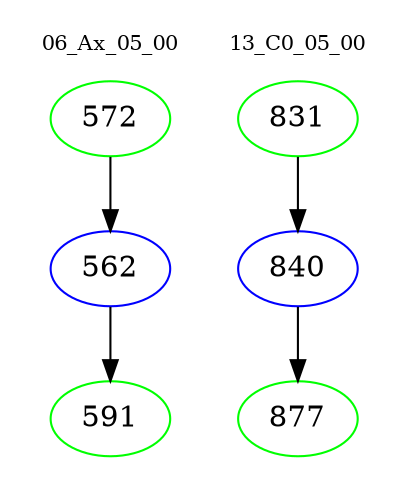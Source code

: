 digraph{
subgraph cluster_0 {
color = white
label = "06_Ax_05_00";
fontsize=10;
T0_572 [label="572", color="green"]
T0_572 -> T0_562 [color="black"]
T0_562 [label="562", color="blue"]
T0_562 -> T0_591 [color="black"]
T0_591 [label="591", color="green"]
}
subgraph cluster_1 {
color = white
label = "13_C0_05_00";
fontsize=10;
T1_831 [label="831", color="green"]
T1_831 -> T1_840 [color="black"]
T1_840 [label="840", color="blue"]
T1_840 -> T1_877 [color="black"]
T1_877 [label="877", color="green"]
}
}
